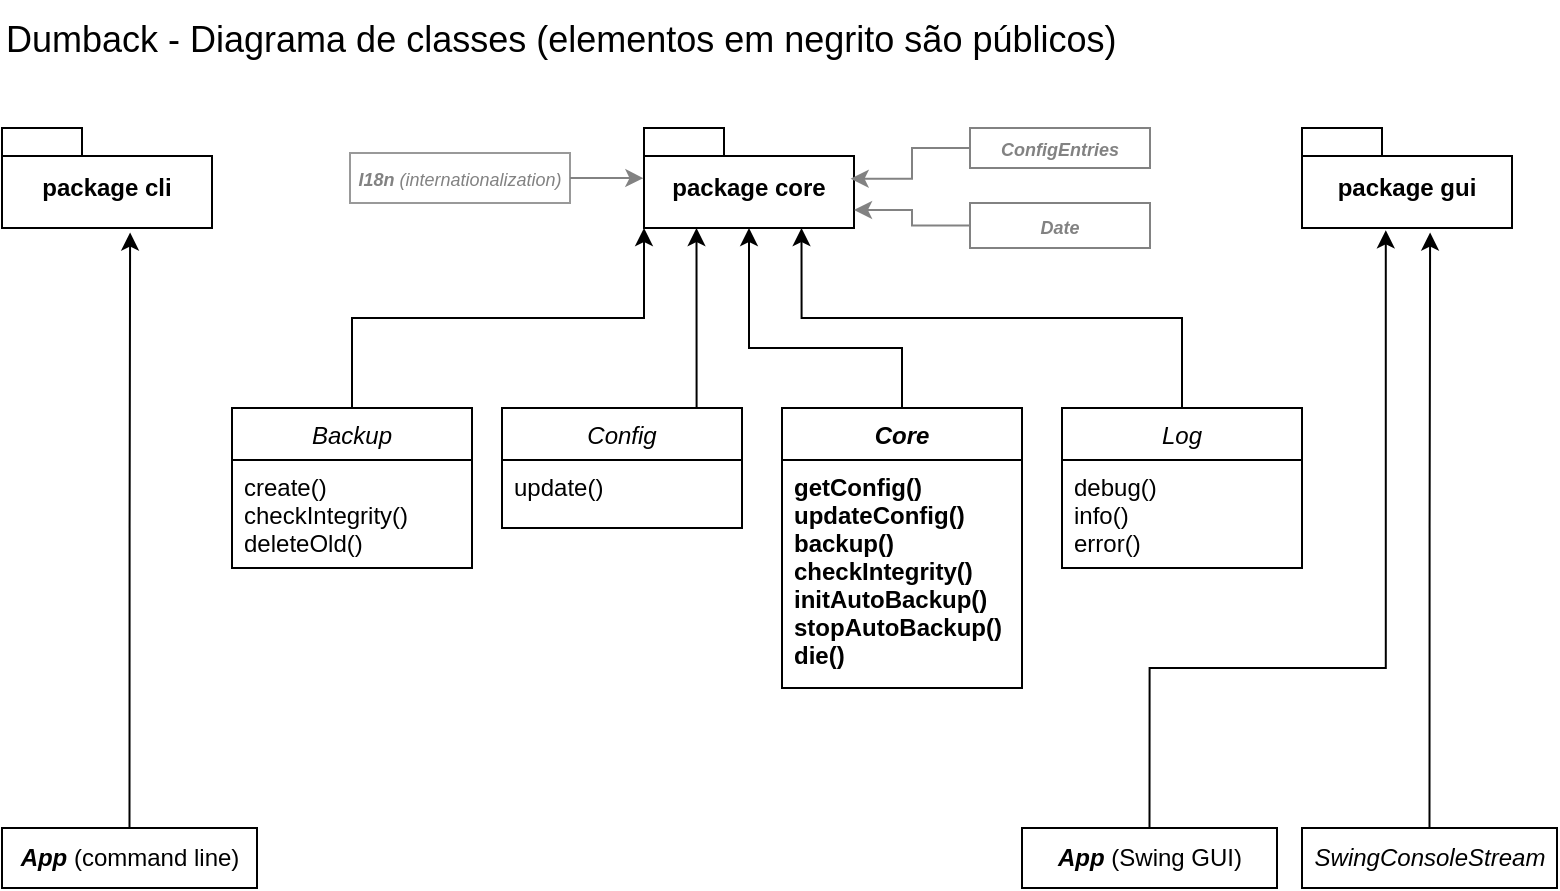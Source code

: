 <mxfile version="26.1.1">
  <diagram id="C5RBs43oDa-KdzZeNtuy" name="Page-1">
    <mxGraphModel dx="1257" dy="850" grid="1" gridSize="10" guides="1" tooltips="1" connect="1" arrows="1" fold="1" page="1" pageScale="1" pageWidth="1169" pageHeight="827" math="0" shadow="0">
      <root>
        <mxCell id="WIyWlLk6GJQsqaUBKTNV-0" />
        <mxCell id="WIyWlLk6GJQsqaUBKTNV-1" parent="WIyWlLk6GJQsqaUBKTNV-0" />
        <mxCell id="zkfFHV4jXpPFQw0GAbJ--0" value="Backup" style="swimlane;fontStyle=2;align=center;verticalAlign=top;childLayout=stackLayout;horizontal=1;startSize=26;horizontalStack=0;resizeParent=1;resizeLast=0;collapsible=1;marginBottom=0;rounded=0;shadow=0;strokeWidth=1;" parent="WIyWlLk6GJQsqaUBKTNV-1" vertex="1">
          <mxGeometry x="311" y="364" width="120" height="80" as="geometry">
            <mxRectangle x="230" y="140" width="160" height="26" as="alternateBounds" />
          </mxGeometry>
        </mxCell>
        <mxCell id="zkfFHV4jXpPFQw0GAbJ--5" value="create()&#xa;checkIntegrity()&#xa;deleteOld()" style="text;align=left;verticalAlign=top;spacingLeft=4;spacingRight=4;overflow=hidden;rotatable=0;points=[[0,0.5],[1,0.5]];portConstraint=eastwest;" parent="zkfFHV4jXpPFQw0GAbJ--0" vertex="1">
          <mxGeometry y="26" width="120" height="54" as="geometry" />
        </mxCell>
        <mxCell id="fT_mrtIJARCYDNM3J5pl-1" value="package cli" style="shape=folder;fontStyle=1;spacingTop=10;tabWidth=40;tabHeight=14;tabPosition=left;html=1;whiteSpace=wrap;" vertex="1" parent="WIyWlLk6GJQsqaUBKTNV-1">
          <mxGeometry x="196" y="224" width="105" height="50" as="geometry" />
        </mxCell>
        <mxCell id="fT_mrtIJARCYDNM3J5pl-2" value="package core" style="shape=folder;fontStyle=1;spacingTop=10;tabWidth=40;tabHeight=14;tabPosition=left;html=1;whiteSpace=wrap;" vertex="1" parent="WIyWlLk6GJQsqaUBKTNV-1">
          <mxGeometry x="517" y="224" width="105" height="50" as="geometry" />
        </mxCell>
        <mxCell id="fT_mrtIJARCYDNM3J5pl-3" value="package gui" style="shape=folder;fontStyle=1;spacingTop=10;tabWidth=40;tabHeight=14;tabPosition=left;html=1;whiteSpace=wrap;" vertex="1" parent="WIyWlLk6GJQsqaUBKTNV-1">
          <mxGeometry x="846" y="224" width="105" height="50" as="geometry" />
        </mxCell>
        <mxCell id="fT_mrtIJARCYDNM3J5pl-7" value="Config" style="swimlane;fontStyle=2;align=center;verticalAlign=top;childLayout=stackLayout;horizontal=1;startSize=26;horizontalStack=0;resizeParent=1;resizeLast=0;collapsible=1;marginBottom=0;rounded=0;shadow=0;strokeWidth=1;" vertex="1" parent="WIyWlLk6GJQsqaUBKTNV-1">
          <mxGeometry x="446" y="364" width="120" height="60" as="geometry">
            <mxRectangle x="230" y="140" width="160" height="26" as="alternateBounds" />
          </mxGeometry>
        </mxCell>
        <mxCell id="fT_mrtIJARCYDNM3J5pl-8" value="update()&#xa;" style="text;align=left;verticalAlign=top;spacingLeft=4;spacingRight=4;overflow=hidden;rotatable=0;points=[[0,0.5],[1,0.5]];portConstraint=eastwest;" vertex="1" parent="fT_mrtIJARCYDNM3J5pl-7">
          <mxGeometry y="26" width="120" height="34" as="geometry" />
        </mxCell>
        <mxCell id="fT_mrtIJARCYDNM3J5pl-9" value="Core" style="swimlane;fontStyle=3;align=center;verticalAlign=top;childLayout=stackLayout;horizontal=1;startSize=26;horizontalStack=0;resizeParent=1;resizeLast=0;collapsible=1;marginBottom=0;rounded=0;shadow=0;strokeWidth=1;" vertex="1" parent="WIyWlLk6GJQsqaUBKTNV-1">
          <mxGeometry x="586" y="364" width="120" height="140" as="geometry">
            <mxRectangle x="230" y="140" width="160" height="26" as="alternateBounds" />
          </mxGeometry>
        </mxCell>
        <mxCell id="fT_mrtIJARCYDNM3J5pl-10" value="getConfig()&#xa;updateConfig()&#xa;backup()&#xa;checkIntegrity()&#xa;initAutoBackup()&#xa;stopAutoBackup()&#xa;die()" style="text;align=left;verticalAlign=top;spacingLeft=4;spacingRight=4;overflow=hidden;rotatable=0;points=[[0,0.5],[1,0.5]];portConstraint=eastwest;fontStyle=1" vertex="1" parent="fT_mrtIJARCYDNM3J5pl-9">
          <mxGeometry y="26" width="120" height="114" as="geometry" />
        </mxCell>
        <mxCell id="fT_mrtIJARCYDNM3J5pl-13" value="Log" style="swimlane;fontStyle=2;align=center;verticalAlign=top;childLayout=stackLayout;horizontal=1;startSize=26;horizontalStack=0;resizeParent=1;resizeLast=0;collapsible=1;marginBottom=0;rounded=0;shadow=0;strokeWidth=1;" vertex="1" parent="WIyWlLk6GJQsqaUBKTNV-1">
          <mxGeometry x="726" y="364" width="120" height="80" as="geometry">
            <mxRectangle x="230" y="140" width="160" height="26" as="alternateBounds" />
          </mxGeometry>
        </mxCell>
        <mxCell id="fT_mrtIJARCYDNM3J5pl-14" value="debug()&#xa;info()&#xa;error()" style="text;align=left;verticalAlign=top;spacingLeft=4;spacingRight=4;overflow=hidden;rotatable=0;points=[[0,0.5],[1,0.5]];portConstraint=eastwest;" vertex="1" parent="fT_mrtIJARCYDNM3J5pl-13">
          <mxGeometry y="26" width="120" height="54" as="geometry" />
        </mxCell>
        <mxCell id="fT_mrtIJARCYDNM3J5pl-16" value="&lt;b style=&quot;font-style: italic;&quot;&gt;App&lt;/b&gt;&amp;nbsp;(command line)" style="html=1;whiteSpace=wrap;" vertex="1" parent="WIyWlLk6GJQsqaUBKTNV-1">
          <mxGeometry x="196" y="574" width="127.5" height="30" as="geometry" />
        </mxCell>
        <mxCell id="fT_mrtIJARCYDNM3J5pl-17" style="edgeStyle=orthogonalEdgeStyle;rounded=0;orthogonalLoop=1;jettySize=auto;html=1;exitX=0.5;exitY=0;exitDx=0;exitDy=0;entryX=0.61;entryY=1.045;entryDx=0;entryDy=0;entryPerimeter=0;" edge="1" parent="WIyWlLk6GJQsqaUBKTNV-1" source="fT_mrtIJARCYDNM3J5pl-16" target="fT_mrtIJARCYDNM3J5pl-1">
          <mxGeometry relative="1" as="geometry" />
        </mxCell>
        <mxCell id="fT_mrtIJARCYDNM3J5pl-18" value="&lt;b style=&quot;font-style: italic;&quot;&gt;App&lt;/b&gt;&amp;nbsp;(Swing GUI)" style="html=1;whiteSpace=wrap;" vertex="1" parent="WIyWlLk6GJQsqaUBKTNV-1">
          <mxGeometry x="706" y="574" width="127.5" height="30" as="geometry" />
        </mxCell>
        <mxCell id="fT_mrtIJARCYDNM3J5pl-20" style="edgeStyle=orthogonalEdgeStyle;rounded=0;orthogonalLoop=1;jettySize=auto;html=1;exitX=0.5;exitY=0;exitDx=0;exitDy=0;entryX=0.399;entryY=1.023;entryDx=0;entryDy=0;entryPerimeter=0;" edge="1" parent="WIyWlLk6GJQsqaUBKTNV-1" source="fT_mrtIJARCYDNM3J5pl-18" target="fT_mrtIJARCYDNM3J5pl-3">
          <mxGeometry relative="1" as="geometry">
            <Array as="points">
              <mxPoint x="770" y="494" />
              <mxPoint x="888" y="494" />
            </Array>
          </mxGeometry>
        </mxCell>
        <mxCell id="fT_mrtIJARCYDNM3J5pl-21" style="edgeStyle=orthogonalEdgeStyle;rounded=0;orthogonalLoop=1;jettySize=auto;html=1;exitX=0.5;exitY=0;exitDx=0;exitDy=0;entryX=0;entryY=0;entryDx=0;entryDy=50;entryPerimeter=0;" edge="1" parent="WIyWlLk6GJQsqaUBKTNV-1" source="zkfFHV4jXpPFQw0GAbJ--0" target="fT_mrtIJARCYDNM3J5pl-2">
          <mxGeometry relative="1" as="geometry" />
        </mxCell>
        <mxCell id="fT_mrtIJARCYDNM3J5pl-22" style="edgeStyle=orthogonalEdgeStyle;rounded=0;orthogonalLoop=1;jettySize=auto;html=1;exitX=0.5;exitY=0;exitDx=0;exitDy=0;entryX=0.25;entryY=1;entryDx=0;entryDy=0;entryPerimeter=0;" edge="1" parent="WIyWlLk6GJQsqaUBKTNV-1" source="fT_mrtIJARCYDNM3J5pl-7" target="fT_mrtIJARCYDNM3J5pl-2">
          <mxGeometry relative="1" as="geometry">
            <Array as="points">
              <mxPoint x="543" y="364" />
            </Array>
          </mxGeometry>
        </mxCell>
        <mxCell id="fT_mrtIJARCYDNM3J5pl-23" style="edgeStyle=orthogonalEdgeStyle;rounded=0;orthogonalLoop=1;jettySize=auto;html=1;exitX=0.5;exitY=0;exitDx=0;exitDy=0;entryX=0.5;entryY=1;entryDx=0;entryDy=0;entryPerimeter=0;" edge="1" parent="WIyWlLk6GJQsqaUBKTNV-1" source="fT_mrtIJARCYDNM3J5pl-9" target="fT_mrtIJARCYDNM3J5pl-2">
          <mxGeometry relative="1" as="geometry">
            <Array as="points">
              <mxPoint x="646" y="334" />
              <mxPoint x="569" y="334" />
            </Array>
          </mxGeometry>
        </mxCell>
        <mxCell id="fT_mrtIJARCYDNM3J5pl-24" style="edgeStyle=orthogonalEdgeStyle;rounded=0;orthogonalLoop=1;jettySize=auto;html=1;exitX=0.5;exitY=0;exitDx=0;exitDy=0;entryX=0.75;entryY=1;entryDx=0;entryDy=0;entryPerimeter=0;" edge="1" parent="WIyWlLk6GJQsqaUBKTNV-1" source="fT_mrtIJARCYDNM3J5pl-13" target="fT_mrtIJARCYDNM3J5pl-2">
          <mxGeometry relative="1" as="geometry" />
        </mxCell>
        <mxCell id="fT_mrtIJARCYDNM3J5pl-25" value="&lt;i&gt;SwingConsoleStream&lt;/i&gt;" style="html=1;whiteSpace=wrap;" vertex="1" parent="WIyWlLk6GJQsqaUBKTNV-1">
          <mxGeometry x="846" y="574" width="127.5" height="30" as="geometry" />
        </mxCell>
        <mxCell id="fT_mrtIJARCYDNM3J5pl-27" style="edgeStyle=orthogonalEdgeStyle;rounded=0;orthogonalLoop=1;jettySize=auto;html=1;entryX=0.61;entryY=1.045;entryDx=0;entryDy=0;entryPerimeter=0;exitX=0.5;exitY=0;exitDx=0;exitDy=0;" edge="1" parent="WIyWlLk6GJQsqaUBKTNV-1" source="fT_mrtIJARCYDNM3J5pl-25" target="fT_mrtIJARCYDNM3J5pl-3">
          <mxGeometry relative="1" as="geometry">
            <mxPoint x="909.727" y="574" as="sourcePoint" />
          </mxGeometry>
        </mxCell>
        <mxCell id="fT_mrtIJARCYDNM3J5pl-28" value="&lt;font style=&quot;font-size: 18px;&quot;&gt;Dumback - Diagrama de classes (elementos em negrito são públicos)&lt;/font&gt;" style="text;html=1;align=left;verticalAlign=middle;resizable=0;points=[];autosize=1;strokeColor=none;fillColor=none;" vertex="1" parent="WIyWlLk6GJQsqaUBKTNV-1">
          <mxGeometry x="196" y="160" width="580" height="40" as="geometry" />
        </mxCell>
        <mxCell id="fT_mrtIJARCYDNM3J5pl-29" value="&lt;i&gt;&lt;font style=&quot;font-size: 9px;&quot;&gt;&lt;b&gt;ConfigEntries&lt;/b&gt;&lt;/font&gt;&lt;/i&gt;" style="html=1;whiteSpace=wrap;fontColor=#828282;strokeColor=#828282;" vertex="1" parent="WIyWlLk6GJQsqaUBKTNV-1">
          <mxGeometry x="680" y="224" width="90" height="20" as="geometry" />
        </mxCell>
        <mxCell id="fT_mrtIJARCYDNM3J5pl-30" value="&lt;i&gt;&lt;font style=&quot;font-size: 9px;&quot;&gt;&lt;b&gt;Date&lt;/b&gt;&lt;/font&gt;&lt;/i&gt;" style="html=1;whiteSpace=wrap;fontColor=#828282;strokeColor=#828282;" vertex="1" parent="WIyWlLk6GJQsqaUBKTNV-1">
          <mxGeometry x="680" y="261.5" width="90" height="22.5" as="geometry" />
        </mxCell>
        <mxCell id="fT_mrtIJARCYDNM3J5pl-31" value="&lt;i&gt;&lt;font style=&quot;font-size: 9px; color: rgb(130, 130, 130);&quot;&gt;&lt;b style=&quot;&quot;&gt;I18n&lt;/b&gt; (internationalization)&lt;/font&gt;&lt;/i&gt;" style="html=1;whiteSpace=wrap;strokeColor=#999999;shadow=0;fillColor=#FFFFFF;" vertex="1" parent="WIyWlLk6GJQsqaUBKTNV-1">
          <mxGeometry x="370" y="236.5" width="110" height="25" as="geometry" />
        </mxCell>
        <mxCell id="fT_mrtIJARCYDNM3J5pl-33" style="edgeStyle=orthogonalEdgeStyle;rounded=0;orthogonalLoop=1;jettySize=auto;html=1;exitX=0;exitY=0.5;exitDx=0;exitDy=0;entryX=0.984;entryY=0.507;entryDx=0;entryDy=0;entryPerimeter=0;strokeColor=#828282;" edge="1" parent="WIyWlLk6GJQsqaUBKTNV-1" source="fT_mrtIJARCYDNM3J5pl-29" target="fT_mrtIJARCYDNM3J5pl-2">
          <mxGeometry relative="1" as="geometry" />
        </mxCell>
        <mxCell id="fT_mrtIJARCYDNM3J5pl-35" style="edgeStyle=orthogonalEdgeStyle;rounded=0;orthogonalLoop=1;jettySize=auto;html=1;entryX=-0.003;entryY=0.502;entryDx=0;entryDy=0;entryPerimeter=0;strokeColor=#828282;" edge="1" parent="WIyWlLk6GJQsqaUBKTNV-1" source="fT_mrtIJARCYDNM3J5pl-31" target="fT_mrtIJARCYDNM3J5pl-2">
          <mxGeometry relative="1" as="geometry" />
        </mxCell>
        <mxCell id="fT_mrtIJARCYDNM3J5pl-36" style="edgeStyle=orthogonalEdgeStyle;rounded=0;orthogonalLoop=1;jettySize=auto;html=1;entryX=0;entryY=0;entryDx=105;entryDy=41;entryPerimeter=0;strokeColor=#828282;" edge="1" parent="WIyWlLk6GJQsqaUBKTNV-1" source="fT_mrtIJARCYDNM3J5pl-30" target="fT_mrtIJARCYDNM3J5pl-2">
          <mxGeometry relative="1" as="geometry" />
        </mxCell>
      </root>
    </mxGraphModel>
  </diagram>
</mxfile>
